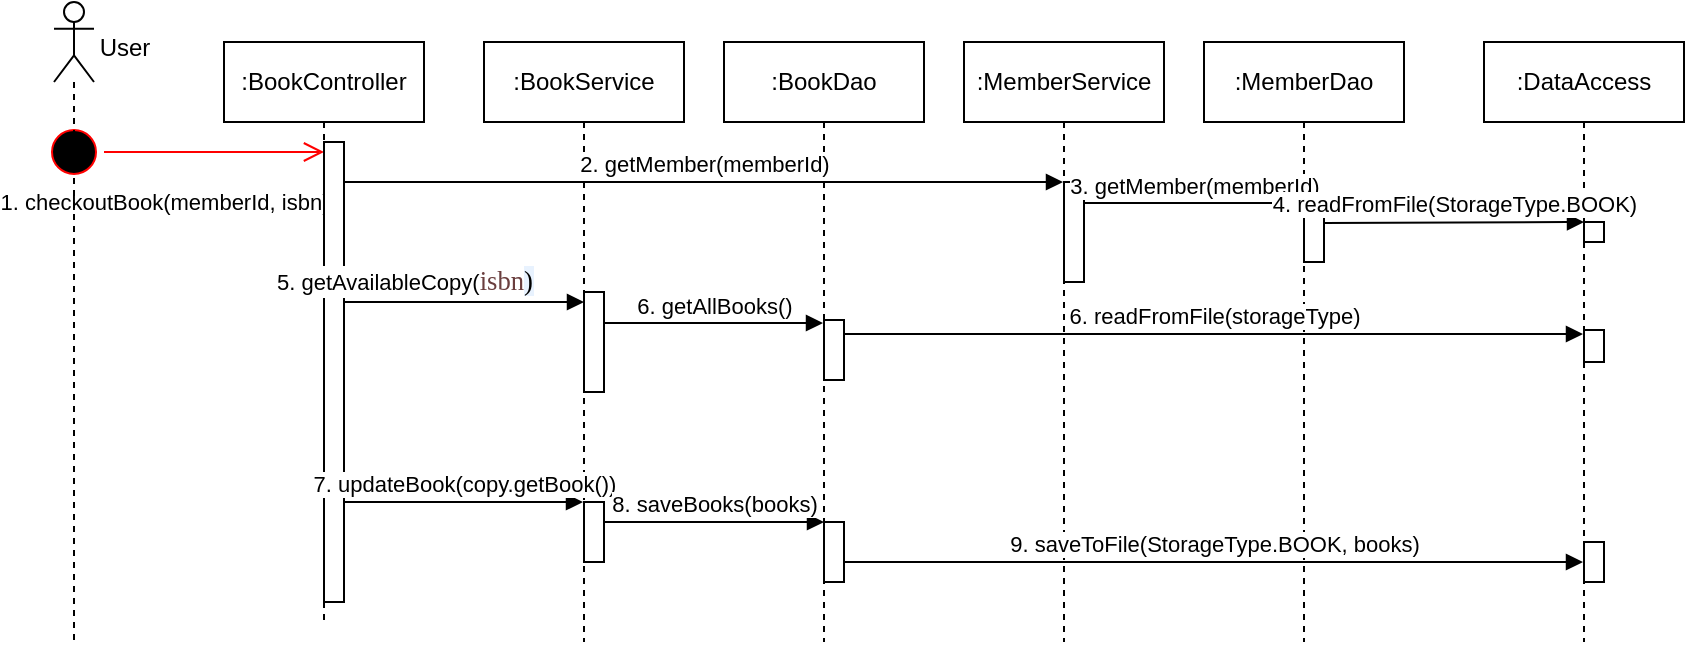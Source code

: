 <mxfile version="21.3.8" type="google">
  <diagram name="Page-1" id="nFVnYy6WFyr9DjGuqM5j">
    <mxGraphModel grid="1" page="1" gridSize="10" guides="1" tooltips="1" connect="1" arrows="1" fold="1" pageScale="1" pageWidth="850" pageHeight="1100" math="0" shadow="0">
      <root>
        <mxCell id="0" />
        <mxCell id="1" parent="0" />
        <mxCell id="Z2h3FojYNCB5ntAbKMzf-1" value="" style="ellipse;html=1;shape=startState;fillColor=#000000;strokeColor=#ff0000;" vertex="1" parent="1">
          <mxGeometry x="20" y="70" width="30" height="30" as="geometry" />
        </mxCell>
        <mxCell id="Z2h3FojYNCB5ntAbKMzf-2" value="" style="html=1;verticalAlign=bottom;endArrow=open;endSize=8;strokeColor=#ff0000;rounded=0;" edge="1" parent="1" source="Z2h3FojYNCB5ntAbKMzf-1">
          <mxGeometry relative="1" as="geometry">
            <mxPoint x="160" y="85" as="targetPoint" />
          </mxGeometry>
        </mxCell>
        <mxCell id="Z2h3FojYNCB5ntAbKMzf-9" value="1. checkoutBook(memberId, isbn)" style="edgeLabel;html=1;align=center;verticalAlign=middle;resizable=0;points=[];" connectable="0" vertex="1" parent="Z2h3FojYNCB5ntAbKMzf-2">
          <mxGeometry x="-0.545" y="1" relative="1" as="geometry">
            <mxPoint x="5" y="26" as="offset" />
          </mxGeometry>
        </mxCell>
        <mxCell id="Z2h3FojYNCB5ntAbKMzf-3" value=":BookController" style="shape=umlLifeline;perimeter=lifelinePerimeter;whiteSpace=wrap;html=1;container=1;dropTarget=0;collapsible=0;recursiveResize=0;outlineConnect=0;portConstraint=eastwest;newEdgeStyle={&quot;edgeStyle&quot;:&quot;elbowEdgeStyle&quot;,&quot;elbow&quot;:&quot;vertical&quot;,&quot;curved&quot;:0,&quot;rounded&quot;:0};" vertex="1" parent="1">
          <mxGeometry x="110" y="30" width="100" height="290" as="geometry" />
        </mxCell>
        <mxCell id="Z2h3FojYNCB5ntAbKMzf-13" value="" style="html=1;points=[];perimeter=orthogonalPerimeter;outlineConnect=0;targetShapes=umlLifeline;portConstraint=eastwest;newEdgeStyle={&quot;edgeStyle&quot;:&quot;elbowEdgeStyle&quot;,&quot;elbow&quot;:&quot;vertical&quot;,&quot;curved&quot;:0,&quot;rounded&quot;:0};" vertex="1" parent="Z2h3FojYNCB5ntAbKMzf-3">
          <mxGeometry x="50" y="50" width="10" height="230" as="geometry" />
        </mxCell>
        <mxCell id="Z2h3FojYNCB5ntAbKMzf-4" value=":BookService" style="shape=umlLifeline;perimeter=lifelinePerimeter;whiteSpace=wrap;html=1;container=1;dropTarget=0;collapsible=0;recursiveResize=0;outlineConnect=0;portConstraint=eastwest;newEdgeStyle={&quot;edgeStyle&quot;:&quot;elbowEdgeStyle&quot;,&quot;elbow&quot;:&quot;vertical&quot;,&quot;curved&quot;:0,&quot;rounded&quot;:0};" vertex="1" parent="1">
          <mxGeometry x="240" y="30" width="100" height="300" as="geometry" />
        </mxCell>
        <mxCell id="Z2h3FojYNCB5ntAbKMzf-21" value="" style="html=1;points=[];perimeter=orthogonalPerimeter;outlineConnect=0;targetShapes=umlLifeline;portConstraint=eastwest;newEdgeStyle={&quot;edgeStyle&quot;:&quot;elbowEdgeStyle&quot;,&quot;elbow&quot;:&quot;vertical&quot;,&quot;curved&quot;:0,&quot;rounded&quot;:0};" vertex="1" parent="Z2h3FojYNCB5ntAbKMzf-4">
          <mxGeometry x="50" y="125" width="10" height="50" as="geometry" />
        </mxCell>
        <mxCell id="5kcdz5jtdMOf_BMCCqjz-7" value="" style="html=1;points=[];perimeter=orthogonalPerimeter;outlineConnect=0;targetShapes=umlLifeline;portConstraint=eastwest;newEdgeStyle={&quot;edgeStyle&quot;:&quot;elbowEdgeStyle&quot;,&quot;elbow&quot;:&quot;vertical&quot;,&quot;curved&quot;:0,&quot;rounded&quot;:0};" vertex="1" parent="Z2h3FojYNCB5ntAbKMzf-4">
          <mxGeometry x="50" y="230" width="10" height="30" as="geometry" />
        </mxCell>
        <mxCell id="Z2h3FojYNCB5ntAbKMzf-5" value=":MemberService" style="shape=umlLifeline;perimeter=lifelinePerimeter;whiteSpace=wrap;html=1;container=1;dropTarget=0;collapsible=0;recursiveResize=0;outlineConnect=0;portConstraint=eastwest;newEdgeStyle={&quot;edgeStyle&quot;:&quot;elbowEdgeStyle&quot;,&quot;elbow&quot;:&quot;vertical&quot;,&quot;curved&quot;:0,&quot;rounded&quot;:0};" vertex="1" parent="1">
          <mxGeometry x="480" y="30" width="100" height="300" as="geometry" />
        </mxCell>
        <mxCell id="Z2h3FojYNCB5ntAbKMzf-16" value="" style="html=1;points=[];perimeter=orthogonalPerimeter;outlineConnect=0;targetShapes=umlLifeline;portConstraint=eastwest;newEdgeStyle={&quot;edgeStyle&quot;:&quot;elbowEdgeStyle&quot;,&quot;elbow&quot;:&quot;vertical&quot;,&quot;curved&quot;:0,&quot;rounded&quot;:0};" vertex="1" parent="Z2h3FojYNCB5ntAbKMzf-5">
          <mxGeometry x="50" y="70" width="10" height="50" as="geometry" />
        </mxCell>
        <mxCell id="Z2h3FojYNCB5ntAbKMzf-6" value=":BookDao" style="shape=umlLifeline;perimeter=lifelinePerimeter;whiteSpace=wrap;html=1;container=1;dropTarget=0;collapsible=0;recursiveResize=0;outlineConnect=0;portConstraint=eastwest;newEdgeStyle={&quot;edgeStyle&quot;:&quot;elbowEdgeStyle&quot;,&quot;elbow&quot;:&quot;vertical&quot;,&quot;curved&quot;:0,&quot;rounded&quot;:0};" vertex="1" parent="1">
          <mxGeometry x="360" y="30" width="100" height="300" as="geometry" />
        </mxCell>
        <mxCell id="Z2h3FojYNCB5ntAbKMzf-27" value="" style="html=1;points=[];perimeter=orthogonalPerimeter;outlineConnect=0;targetShapes=umlLifeline;portConstraint=eastwest;newEdgeStyle={&quot;edgeStyle&quot;:&quot;elbowEdgeStyle&quot;,&quot;elbow&quot;:&quot;vertical&quot;,&quot;curved&quot;:0,&quot;rounded&quot;:0};" vertex="1" parent="Z2h3FojYNCB5ntAbKMzf-6">
          <mxGeometry x="50" y="139" width="10" height="30" as="geometry" />
        </mxCell>
        <mxCell id="Z2h3FojYNCB5ntAbKMzf-8" value=":MemberDao" style="shape=umlLifeline;perimeter=lifelinePerimeter;whiteSpace=wrap;html=1;container=1;dropTarget=0;collapsible=0;recursiveResize=0;outlineConnect=0;portConstraint=eastwest;newEdgeStyle={&quot;edgeStyle&quot;:&quot;elbowEdgeStyle&quot;,&quot;elbow&quot;:&quot;vertical&quot;,&quot;curved&quot;:0,&quot;rounded&quot;:0};" vertex="1" parent="1">
          <mxGeometry x="600" y="30" width="100" height="300" as="geometry" />
        </mxCell>
        <mxCell id="Z2h3FojYNCB5ntAbKMzf-18" value="" style="html=1;points=[];perimeter=orthogonalPerimeter;outlineConnect=0;targetShapes=umlLifeline;portConstraint=eastwest;newEdgeStyle={&quot;edgeStyle&quot;:&quot;elbowEdgeStyle&quot;,&quot;elbow&quot;:&quot;vertical&quot;,&quot;curved&quot;:0,&quot;rounded&quot;:0};" vertex="1" parent="Z2h3FojYNCB5ntAbKMzf-8">
          <mxGeometry x="50" y="80" width="10" height="30" as="geometry" />
        </mxCell>
        <mxCell id="Z2h3FojYNCB5ntAbKMzf-11" value="" style="shape=umlLifeline;perimeter=lifelinePerimeter;whiteSpace=wrap;html=1;container=1;dropTarget=0;collapsible=0;recursiveResize=0;outlineConnect=0;portConstraint=eastwest;newEdgeStyle={&quot;edgeStyle&quot;:&quot;elbowEdgeStyle&quot;,&quot;elbow&quot;:&quot;vertical&quot;,&quot;curved&quot;:0,&quot;rounded&quot;:0};participant=umlActor;" vertex="1" parent="1">
          <mxGeometry x="25" y="10" width="20" height="320" as="geometry" />
        </mxCell>
        <mxCell id="Z2h3FojYNCB5ntAbKMzf-12" value="User" style="text;html=1;align=center;verticalAlign=middle;resizable=0;points=[];autosize=1;strokeColor=none;fillColor=none;" vertex="1" parent="1">
          <mxGeometry x="35" y="18" width="50" height="30" as="geometry" />
        </mxCell>
        <mxCell id="Z2h3FojYNCB5ntAbKMzf-14" value="2. getMember(memberId)" style="html=1;verticalAlign=bottom;endArrow=block;edgeStyle=elbowEdgeStyle;elbow=vertical;curved=0;rounded=0;" edge="1" parent="1" target="Z2h3FojYNCB5ntAbKMzf-5">
          <mxGeometry width="80" relative="1" as="geometry">
            <mxPoint x="170" y="100" as="sourcePoint" />
            <mxPoint x="250" y="100" as="targetPoint" />
          </mxGeometry>
        </mxCell>
        <mxCell id="Z2h3FojYNCB5ntAbKMzf-15" value=":DataAccess" style="shape=umlLifeline;perimeter=lifelinePerimeter;whiteSpace=wrap;html=1;container=1;dropTarget=0;collapsible=0;recursiveResize=0;outlineConnect=0;portConstraint=eastwest;newEdgeStyle={&quot;edgeStyle&quot;:&quot;elbowEdgeStyle&quot;,&quot;elbow&quot;:&quot;vertical&quot;,&quot;curved&quot;:0,&quot;rounded&quot;:0};" vertex="1" parent="1">
          <mxGeometry x="740" y="30" width="100" height="300" as="geometry" />
        </mxCell>
        <mxCell id="Z2h3FojYNCB5ntAbKMzf-29" value="" style="html=1;points=[];perimeter=orthogonalPerimeter;outlineConnect=0;targetShapes=umlLifeline;portConstraint=eastwest;newEdgeStyle={&quot;edgeStyle&quot;:&quot;elbowEdgeStyle&quot;,&quot;elbow&quot;:&quot;vertical&quot;,&quot;curved&quot;:0,&quot;rounded&quot;:0};" vertex="1" parent="Z2h3FojYNCB5ntAbKMzf-15">
          <mxGeometry x="50" y="144" width="10" height="16" as="geometry" />
        </mxCell>
        <mxCell id="Z2h3FojYNCB5ntAbKMzf-17" value="3. getMember(memberId)" style="html=1;verticalAlign=bottom;endArrow=block;edgeStyle=elbowEdgeStyle;elbow=vertical;curved=0;rounded=0;" edge="1" parent="1" target="Z2h3FojYNCB5ntAbKMzf-8">
          <mxGeometry x="0.008" width="80" relative="1" as="geometry">
            <mxPoint x="540" y="110.47" as="sourcePoint" />
            <mxPoint x="620" y="110.47" as="targetPoint" />
            <mxPoint as="offset" />
          </mxGeometry>
        </mxCell>
        <mxCell id="Z2h3FojYNCB5ntAbKMzf-20" value="5.&amp;nbsp;getAvailableCopy(&lt;span style=&quot;font-family: Consolas; font-size: 10pt; color: rgb(106, 62, 62);&quot;&gt;isbn&lt;/span&gt;&lt;span style=&quot;background-color: rgb(232, 242, 254); font-family: Consolas; font-size: 10pt;&quot;&gt;)&lt;/span&gt;" style="html=1;verticalAlign=bottom;endArrow=block;edgeStyle=elbowEdgeStyle;elbow=vertical;curved=0;rounded=0;" edge="1" parent="1">
          <mxGeometry width="80" relative="1" as="geometry">
            <mxPoint x="170" y="100" as="sourcePoint" />
            <mxPoint x="290" y="160" as="targetPoint" />
            <Array as="points">
              <mxPoint x="230" y="160" />
            </Array>
          </mxGeometry>
        </mxCell>
        <mxCell id="Z2h3FojYNCB5ntAbKMzf-22" value="6.&amp;nbsp;getAllBooks()" style="html=1;verticalAlign=bottom;endArrow=block;edgeStyle=elbowEdgeStyle;elbow=vertical;curved=0;rounded=0;" edge="1" parent="1" target="Z2h3FojYNCB5ntAbKMzf-6">
          <mxGeometry width="80" relative="1" as="geometry">
            <mxPoint x="300" y="170.47" as="sourcePoint" />
            <mxPoint x="380" y="170.47" as="targetPoint" />
          </mxGeometry>
        </mxCell>
        <mxCell id="Z2h3FojYNCB5ntAbKMzf-23" value="6. readFromFile(storageType)&lt;div style=&quot;padding: 0px 0px 0px 2px;&quot;&gt;&lt;div style=&quot;font-family: Consolas; font-size: 10pt;&quot;&gt;&lt;p style=&quot;background-color:#e8f2fe;margin:0;&quot;&gt;&lt;span style=&quot;text-decoration-line: underline; text-decoration-color: rgb(244, 200, 45); text-decoration-style: wavy;&quot;&gt;&lt;/span&gt;&lt;/p&gt;&lt;/div&gt;&lt;/div&gt;" style="html=1;verticalAlign=bottom;endArrow=block;edgeStyle=elbowEdgeStyle;elbow=vertical;curved=0;rounded=0;" edge="1" parent="1">
          <mxGeometry x="-0.003" width="80" relative="1" as="geometry">
            <mxPoint x="420" y="176" as="sourcePoint" />
            <mxPoint x="789.5" y="176.118" as="targetPoint" />
            <mxPoint as="offset" />
          </mxGeometry>
        </mxCell>
        <mxCell id="Z2h3FojYNCB5ntAbKMzf-25" value="4. readFromFile(StorageType.BOOK)" style="html=1;verticalAlign=bottom;endArrow=block;edgeStyle=elbowEdgeStyle;elbow=vertical;curved=0;rounded=0;" edge="1" parent="1" target="Z2h3FojYNCB5ntAbKMzf-24">
          <mxGeometry width="80" relative="1" as="geometry">
            <mxPoint x="660" y="120.47" as="sourcePoint" />
            <mxPoint x="789" y="120" as="targetPoint" />
            <Array as="points">
              <mxPoint x="790" y="120" />
            </Array>
          </mxGeometry>
        </mxCell>
        <mxCell id="Z2h3FojYNCB5ntAbKMzf-24" value="" style="html=1;points=[];perimeter=orthogonalPerimeter;outlineConnect=0;targetShapes=umlLifeline;portConstraint=eastwest;newEdgeStyle={&quot;edgeStyle&quot;:&quot;elbowEdgeStyle&quot;,&quot;elbow&quot;:&quot;vertical&quot;,&quot;curved&quot;:0,&quot;rounded&quot;:0};" vertex="1" parent="1">
          <mxGeometry x="790" y="120" width="10" height="10" as="geometry" />
        </mxCell>
        <mxCell id="5kcdz5jtdMOf_BMCCqjz-6" value="7. updateBook(copy.getBook())" style="html=1;verticalAlign=bottom;endArrow=block;edgeStyle=elbowEdgeStyle;elbow=vertical;curved=0;rounded=0;" edge="1" parent="1" target="Z2h3FojYNCB5ntAbKMzf-4">
          <mxGeometry width="80" relative="1" as="geometry">
            <mxPoint x="170" y="260" as="sourcePoint" />
            <mxPoint x="250" y="260" as="targetPoint" />
          </mxGeometry>
        </mxCell>
        <mxCell id="5kcdz5jtdMOf_BMCCqjz-8" value="8. saveBooks(books)" style="html=1;verticalAlign=bottom;endArrow=block;edgeStyle=elbowEdgeStyle;elbow=vertical;curved=0;rounded=0;" edge="1" parent="1">
          <mxGeometry width="80" relative="1" as="geometry">
            <mxPoint x="300" y="270" as="sourcePoint" />
            <mxPoint x="410" y="270" as="targetPoint" />
          </mxGeometry>
        </mxCell>
        <mxCell id="5kcdz5jtdMOf_BMCCqjz-9" value="" style="html=1;points=[];perimeter=orthogonalPerimeter;outlineConnect=0;targetShapes=umlLifeline;portConstraint=eastwest;newEdgeStyle={&quot;edgeStyle&quot;:&quot;elbowEdgeStyle&quot;,&quot;elbow&quot;:&quot;vertical&quot;,&quot;curved&quot;:0,&quot;rounded&quot;:0};" vertex="1" parent="1">
          <mxGeometry x="410" y="270" width="10" height="30" as="geometry" />
        </mxCell>
        <mxCell id="5kcdz5jtdMOf_BMCCqjz-13" value="9. saveToFile(StorageType.BOOK, books)" style="html=1;verticalAlign=bottom;endArrow=block;edgeStyle=elbowEdgeStyle;elbow=vertical;curved=0;rounded=0;" edge="1" parent="1" target="Z2h3FojYNCB5ntAbKMzf-15">
          <mxGeometry width="80" relative="1" as="geometry">
            <mxPoint x="420" y="290" as="sourcePoint" />
            <mxPoint x="500" y="290" as="targetPoint" />
          </mxGeometry>
        </mxCell>
        <mxCell id="5kcdz5jtdMOf_BMCCqjz-15" value="" style="html=1;points=[];perimeter=orthogonalPerimeter;outlineConnect=0;targetShapes=umlLifeline;portConstraint=eastwest;newEdgeStyle={&quot;edgeStyle&quot;:&quot;elbowEdgeStyle&quot;,&quot;elbow&quot;:&quot;vertical&quot;,&quot;curved&quot;:0,&quot;rounded&quot;:0};" vertex="1" parent="1">
          <mxGeometry x="790" y="280" width="10" height="20" as="geometry" />
        </mxCell>
      </root>
    </mxGraphModel>
  </diagram>
</mxfile>
